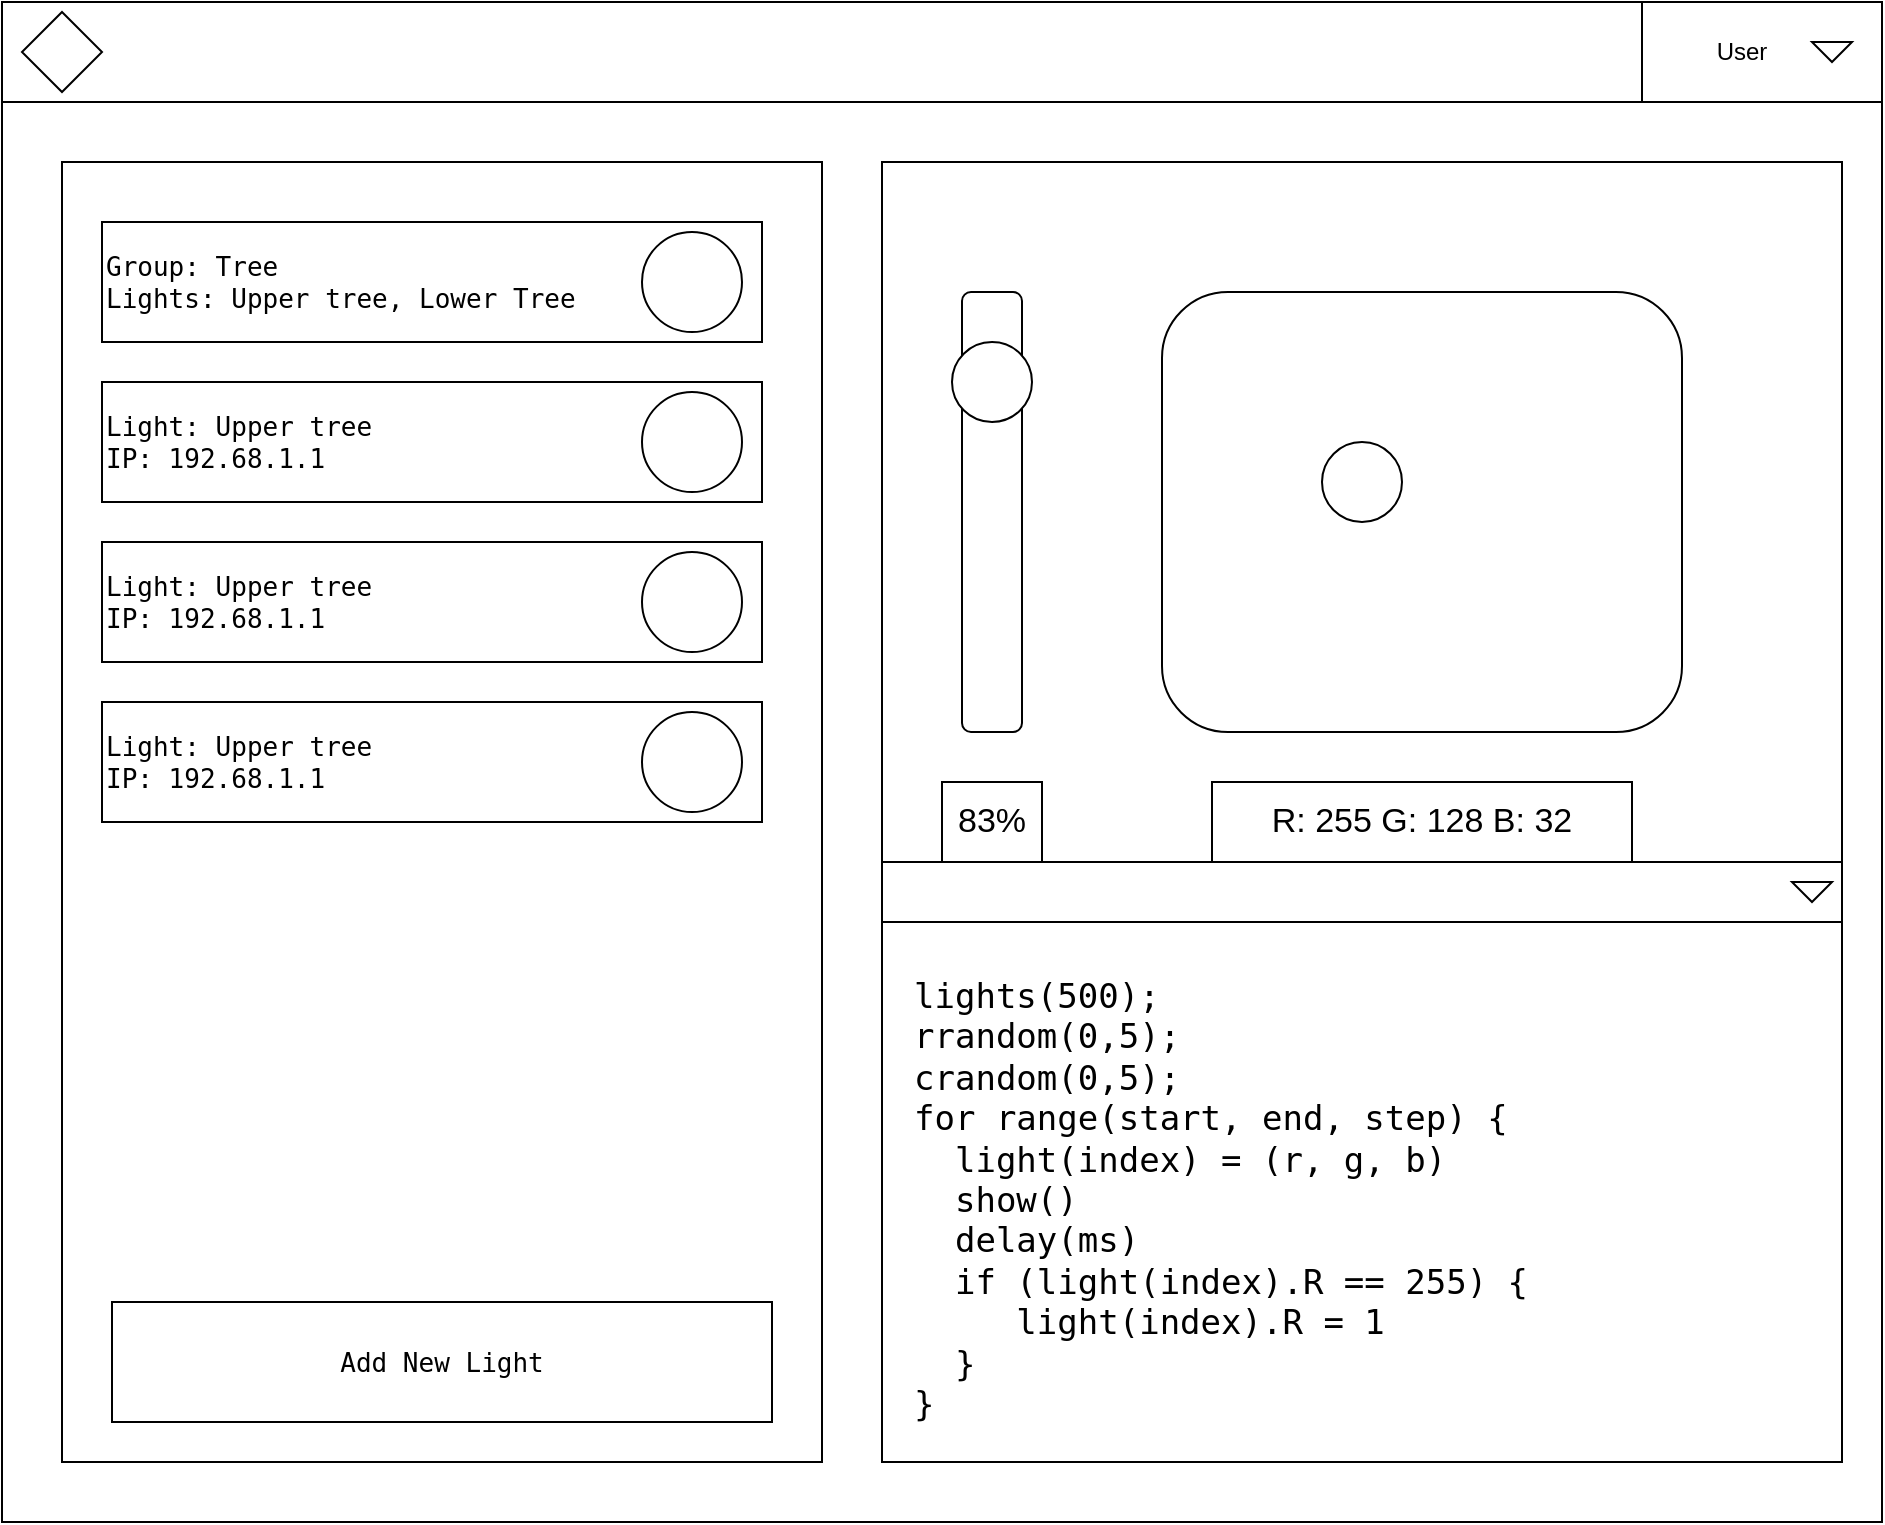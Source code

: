 <mxfile version="17.1.1" type="device" pages="3"><diagram id="Z8mdW01MG-wENITkt_oy" name="Page-1"><mxGraphModel dx="1298" dy="809" grid="1" gridSize="10" guides="1" tooltips="1" connect="1" arrows="1" fold="1" page="1" pageScale="1" pageWidth="850" pageHeight="1100" math="0" shadow="0"><root><mxCell id="0"/><mxCell id="1" parent="0"/><mxCell id="ipHgYjq6JIC_vCtF5LPw-1" value="" style="rounded=0;whiteSpace=wrap;html=1;" parent="1" vertex="1"><mxGeometry x="120" y="40" width="940" height="760" as="geometry"/></mxCell><mxCell id="ipHgYjq6JIC_vCtF5LPw-2" value="" style="rounded=0;whiteSpace=wrap;html=1;" parent="1" vertex="1"><mxGeometry x="120" y="40" width="940" height="50" as="geometry"/></mxCell><mxCell id="ipHgYjq6JIC_vCtF5LPw-3" value="" style="rhombus;whiteSpace=wrap;html=1;" parent="1" vertex="1"><mxGeometry x="130" y="45" width="40" height="40" as="geometry"/></mxCell><mxCell id="ipHgYjq6JIC_vCtF5LPw-7" value="" style="rounded=0;whiteSpace=wrap;html=1;" parent="1" vertex="1"><mxGeometry x="940" y="40" width="120" height="50" as="geometry"/></mxCell><mxCell id="ipHgYjq6JIC_vCtF5LPw-8" value="" style="triangle;whiteSpace=wrap;html=1;rotation=90;" parent="1" vertex="1"><mxGeometry x="1030" y="55" width="10" height="20" as="geometry"/></mxCell><mxCell id="ipHgYjq6JIC_vCtF5LPw-9" value="User" style="text;html=1;strokeColor=none;fillColor=none;align=center;verticalAlign=middle;whiteSpace=wrap;rounded=0;" parent="1" vertex="1"><mxGeometry x="960" y="50" width="60" height="30" as="geometry"/></mxCell><mxCell id="ipHgYjq6JIC_vCtF5LPw-10" value="" style="rounded=0;whiteSpace=wrap;html=1;" parent="1" vertex="1"><mxGeometry x="150" y="120" width="380" height="650" as="geometry"/></mxCell><mxCell id="ipHgYjq6JIC_vCtF5LPw-12" value="" style="rounded=0;whiteSpace=wrap;html=1;" parent="1" vertex="1"><mxGeometry x="560" y="120" width="480" height="350" as="geometry"/></mxCell><mxCell id="ipHgYjq6JIC_vCtF5LPw-13" value="" style="rounded=0;whiteSpace=wrap;html=1;" parent="1" vertex="1"><mxGeometry x="560" y="470" width="480" height="300" as="geometry"/></mxCell><mxCell id="ipHgYjq6JIC_vCtF5LPw-15" value="" style="rounded=0;whiteSpace=wrap;html=1;" parent="1" vertex="1"><mxGeometry x="560" y="470" width="480" height="30" as="geometry"/></mxCell><mxCell id="ipHgYjq6JIC_vCtF5LPw-14" value="" style="triangle;whiteSpace=wrap;html=1;rotation=90;" parent="1" vertex="1"><mxGeometry x="1020" y="475" width="10" height="20" as="geometry"/></mxCell><mxCell id="ipHgYjq6JIC_vCtF5LPw-18" value="" style="rounded=1;whiteSpace=wrap;html=1;" parent="1" vertex="1"><mxGeometry x="700" y="185" width="260" height="220" as="geometry"/></mxCell><mxCell id="ipHgYjq6JIC_vCtF5LPw-19" value="" style="rounded=1;whiteSpace=wrap;html=1;" parent="1" vertex="1"><mxGeometry x="600" y="185" width="30" height="220" as="geometry"/></mxCell><mxCell id="ipHgYjq6JIC_vCtF5LPw-20" value="" style="ellipse;whiteSpace=wrap;html=1;aspect=fixed;" parent="1" vertex="1"><mxGeometry x="595" y="210" width="40" height="40" as="geometry"/></mxCell><mxCell id="ipHgYjq6JIC_vCtF5LPw-21" value="" style="ellipse;whiteSpace=wrap;html=1;aspect=fixed;" parent="1" vertex="1"><mxGeometry x="780" y="260" width="40" height="40" as="geometry"/></mxCell><mxCell id="ipHgYjq6JIC_vCtF5LPw-22" value="&lt;pre style=&quot;font-size: 17px&quot;&gt;lights(500);&lt;br&gt;rrandom(0,5);&lt;br&gt;crandom(0,5);&lt;br&gt;&lt;font style=&quot;font-size: 17px&quot;&gt;&lt;font style=&quot;font-size: 17px&quot;&gt;for range(start, end, step) {&lt;/font&gt;&lt;font style=&quot;font-size: 17px&quot;&gt;&amp;nbsp;&lt;br&gt;&lt;/font&gt;&lt;/font&gt;&amp;nbsp; light(index) = (r, g, b)&lt;br&gt;&amp;nbsp; show()&lt;br&gt;&amp;nbsp; delay(ms)&lt;br&gt;  if (light(index).R == 255) {&lt;br&gt;     light(index).R = 1&lt;br&gt;  }&lt;br&gt;}&lt;/pre&gt;" style="text;html=1;strokeColor=none;fillColor=none;spacing=5;spacingTop=-20;whiteSpace=wrap;overflow=hidden;rounded=0;horizontal=1;" parent="1" vertex="1"><mxGeometry x="571" y="520" width="379" height="240" as="geometry"/></mxCell><mxCell id="ipHgYjq6JIC_vCtF5LPw-23" value="R: 255 G: 128 B: 32" style="rounded=0;whiteSpace=wrap;html=1;fontSize=17;" parent="1" vertex="1"><mxGeometry x="725" y="430" width="210" height="40" as="geometry"/></mxCell><mxCell id="ipHgYjq6JIC_vCtF5LPw-24" value="83%" style="rounded=0;whiteSpace=wrap;html=1;fontSize=17;" parent="1" vertex="1"><mxGeometry x="590" y="430" width="50" height="40" as="geometry"/></mxCell><mxCell id="ipHgYjq6JIC_vCtF5LPw-25" value="&lt;pre style=&quot;font-size: 13px&quot;&gt;Group: Tree&lt;br&gt;Lights: Upper tree, Lower Tree&lt;/pre&gt;" style="rounded=0;whiteSpace=wrap;html=1;fontSize=17;align=left;" parent="1" vertex="1"><mxGeometry x="170" y="150" width="330" height="60" as="geometry"/></mxCell><mxCell id="ipHgYjq6JIC_vCtF5LPw-26" value="" style="ellipse;whiteSpace=wrap;html=1;aspect=fixed;fontSize=13;align=left;" parent="1" vertex="1"><mxGeometry x="440" y="155" width="50" height="50" as="geometry"/></mxCell><mxCell id="ipHgYjq6JIC_vCtF5LPw-27" value="&lt;pre style=&quot;font-size: 13px&quot;&gt;Light: Upper tree&lt;br&gt;IP: 192.68.1.1&lt;/pre&gt;" style="rounded=0;whiteSpace=wrap;html=1;fontSize=17;align=left;" parent="1" vertex="1"><mxGeometry x="170" y="230" width="330" height="60" as="geometry"/></mxCell><mxCell id="ipHgYjq6JIC_vCtF5LPw-28" value="" style="ellipse;whiteSpace=wrap;html=1;aspect=fixed;fontSize=13;align=left;" parent="1" vertex="1"><mxGeometry x="440" y="235" width="50" height="50" as="geometry"/></mxCell><mxCell id="ipHgYjq6JIC_vCtF5LPw-31" value="&lt;pre style=&quot;font-size: 13px&quot;&gt;Light: Upper tree&lt;br&gt;IP: 192.68.1.1&lt;/pre&gt;" style="rounded=0;whiteSpace=wrap;html=1;fontSize=17;align=left;" parent="1" vertex="1"><mxGeometry x="170" y="310" width="330" height="60" as="geometry"/></mxCell><mxCell id="ipHgYjq6JIC_vCtF5LPw-32" value="" style="ellipse;whiteSpace=wrap;html=1;aspect=fixed;fontSize=13;align=left;" parent="1" vertex="1"><mxGeometry x="440" y="315" width="50" height="50" as="geometry"/></mxCell><mxCell id="ipHgYjq6JIC_vCtF5LPw-33" value="&lt;pre style=&quot;font-size: 13px&quot;&gt;Light: Upper tree&lt;br&gt;IP: 192.68.1.1&lt;/pre&gt;" style="rounded=0;whiteSpace=wrap;html=1;fontSize=17;align=left;" parent="1" vertex="1"><mxGeometry x="170" y="390" width="330" height="60" as="geometry"/></mxCell><mxCell id="ipHgYjq6JIC_vCtF5LPw-34" value="" style="ellipse;whiteSpace=wrap;html=1;aspect=fixed;fontSize=13;align=left;" parent="1" vertex="1"><mxGeometry x="440" y="395" width="50" height="50" as="geometry"/></mxCell><mxCell id="ipHgYjq6JIC_vCtF5LPw-35" value="&lt;pre style=&quot;font-size: 13px&quot;&gt;Add New Light&lt;/pre&gt;" style="rounded=0;whiteSpace=wrap;html=1;fontSize=17;align=center;" parent="1" vertex="1"><mxGeometry x="175" y="690" width="330" height="60" as="geometry"/></mxCell></root></mxGraphModel></diagram><diagram id="vzsH3uF5remVNp6McViw" name="Page-2"><mxGraphModel dx="1298" dy="809" grid="1" gridSize="10" guides="1" tooltips="1" connect="1" arrows="1" fold="1" page="1" pageScale="1" pageWidth="850" pageHeight="1100" math="0" shadow="0"><root><mxCell id="COrHR1TpdARoyRI9UpSa-0"/><mxCell id="COrHR1TpdARoyRI9UpSa-1" parent="COrHR1TpdARoyRI9UpSa-0"/><mxCell id="COrHR1TpdARoyRI9UpSa-53" value="Any internet" style="rounded=0;whiteSpace=wrap;html=1;verticalAlign=top;" parent="COrHR1TpdARoyRI9UpSa-1" vertex="1"><mxGeometry x="55" y="375" width="95" height="130" as="geometry"/></mxCell><mxCell id="COrHR1TpdARoyRI9UpSa-52" value="Hub Device's Wifi Network" style="rounded=0;whiteSpace=wrap;html=1;verticalAlign=top;" parent="COrHR1TpdARoyRI9UpSa-1" vertex="1"><mxGeometry x="150" y="375" width="410" height="130" as="geometry"/></mxCell><mxCell id="COrHR1TpdARoyRI9UpSa-3" value="User&lt;br&gt;[Dynamo]" style="shape=cylinder3;whiteSpace=wrap;html=1;boundedLbl=1;backgroundOutline=1;size=15;" parent="COrHR1TpdARoyRI9UpSa-1" vertex="1"><mxGeometry x="450" y="40" width="60" height="80" as="geometry"/></mxCell><mxCell id="COrHR1TpdARoyRI9UpSa-9" style="edgeStyle=orthogonalEdgeStyle;orthogonalLoop=1;jettySize=auto;html=1;entryX=0.5;entryY=0;entryDx=0;entryDy=0;rounded=1;" parent="COrHR1TpdARoyRI9UpSa-1" source="COrHR1TpdARoyRI9UpSa-4" target="COrHR1TpdARoyRI9UpSa-8" edge="1"><mxGeometry relative="1" as="geometry"><Array as="points"><mxPoint x="45" y="220"/></Array></mxGeometry></mxCell><mxCell id="COrHR1TpdARoyRI9UpSa-16" value="TCP" style="edgeLabel;html=1;align=center;verticalAlign=middle;resizable=0;points=[];" parent="COrHR1TpdARoyRI9UpSa-9" vertex="1" connectable="0"><mxGeometry x="-0.05" y="-4" relative="1" as="geometry"><mxPoint x="15" y="4" as="offset"/></mxGeometry></mxCell><mxCell id="COrHR1TpdARoyRI9UpSa-10" style="edgeStyle=orthogonalEdgeStyle;rounded=1;orthogonalLoop=1;jettySize=auto;html=1;exitX=0;exitY=1;exitDx=0;exitDy=0;entryX=0.5;entryY=0;entryDx=0;entryDy=0;" parent="COrHR1TpdARoyRI9UpSa-1" source="COrHR1TpdARoyRI9UpSa-4" target="COrHR1TpdARoyRI9UpSa-5" edge="1"><mxGeometry relative="1" as="geometry"><Array as="points"><mxPoint x="95" y="248"/></Array></mxGeometry></mxCell><mxCell id="COrHR1TpdARoyRI9UpSa-15" value="TCP" style="edgeLabel;html=1;align=center;verticalAlign=middle;resizable=0;points=[];" parent="COrHR1TpdARoyRI9UpSa-10" vertex="1" connectable="0"><mxGeometry x="-0.099" y="3" relative="1" as="geometry"><mxPoint as="offset"/></mxGeometry></mxCell><mxCell id="COrHR1TpdARoyRI9UpSa-11" style="edgeStyle=orthogonalEdgeStyle;orthogonalLoop=1;jettySize=auto;html=1;exitX=1;exitY=1;exitDx=0;exitDy=0;entryX=0.5;entryY=0;entryDx=0;entryDy=0;rounded=1;" parent="COrHR1TpdARoyRI9UpSa-1" source="COrHR1TpdARoyRI9UpSa-4" target="COrHR1TpdARoyRI9UpSa-6" edge="1"><mxGeometry relative="1" as="geometry"/></mxCell><mxCell id="COrHR1TpdARoyRI9UpSa-14" value="TCP" style="edgeLabel;html=1;align=center;verticalAlign=middle;resizable=0;points=[];" parent="COrHR1TpdARoyRI9UpSa-11" vertex="1" connectable="0"><mxGeometry x="-0.501" y="-2" relative="1" as="geometry"><mxPoint x="15" as="offset"/></mxGeometry></mxCell><mxCell id="COrHR1TpdARoyRI9UpSa-12" style="edgeStyle=orthogonalEdgeStyle;rounded=1;orthogonalLoop=1;jettySize=auto;html=1;exitX=1;exitY=0.5;exitDx=0;exitDy=0;entryX=0.5;entryY=0;entryDx=0;entryDy=0;" parent="COrHR1TpdARoyRI9UpSa-1" source="COrHR1TpdARoyRI9UpSa-4" target="COrHR1TpdARoyRI9UpSa-7" edge="1"><mxGeometry relative="1" as="geometry"/></mxCell><mxCell id="COrHR1TpdARoyRI9UpSa-13" value="TCP" style="edgeLabel;html=1;align=center;verticalAlign=middle;resizable=0;points=[];" parent="COrHR1TpdARoyRI9UpSa-12" vertex="1" connectable="0"><mxGeometry x="-0.52" y="-2" relative="1" as="geometry"><mxPoint x="15" y="-2" as="offset"/></mxGeometry></mxCell><mxCell id="COrHR1TpdARoyRI9UpSa-4" value="Hub API&lt;br&gt;[TBD In Home]" style="ellipse;whiteSpace=wrap;html=1;aspect=fixed;" parent="COrHR1TpdARoyRI9UpSa-1" vertex="1"><mxGeometry x="110" y="180" width="80" height="80" as="geometry"/></mxCell><mxCell id="COrHR1TpdARoyRI9UpSa-5" value="L" style="ellipse;whiteSpace=wrap;html=1;aspect=fixed;" parent="COrHR1TpdARoyRI9UpSa-1" vertex="1"><mxGeometry x="80" y="280" width="30" height="30" as="geometry"/></mxCell><mxCell id="COrHR1TpdARoyRI9UpSa-6" value="L" style="ellipse;whiteSpace=wrap;html=1;aspect=fixed;" parent="COrHR1TpdARoyRI9UpSa-1" vertex="1"><mxGeometry x="200" y="280" width="30" height="30" as="geometry"/></mxCell><mxCell id="COrHR1TpdARoyRI9UpSa-7" value="L" style="ellipse;whiteSpace=wrap;html=1;aspect=fixed;" parent="COrHR1TpdARoyRI9UpSa-1" vertex="1"><mxGeometry x="250" y="250" width="30" height="30" as="geometry"/></mxCell><mxCell id="COrHR1TpdARoyRI9UpSa-8" value="L" style="ellipse;whiteSpace=wrap;html=1;aspect=fixed;" parent="COrHR1TpdARoyRI9UpSa-1" vertex="1"><mxGeometry x="30" y="250" width="30" height="30" as="geometry"/></mxCell><mxCell id="COrHR1TpdARoyRI9UpSa-27" style="edgeStyle=orthogonalEdgeStyle;rounded=1;orthogonalLoop=1;jettySize=auto;html=1;exitX=0.5;exitY=1;exitDx=0;exitDy=0;entryX=0.5;entryY=0;entryDx=0;entryDy=0;" parent="COrHR1TpdARoyRI9UpSa-1" source="COrHR1TpdARoyRI9UpSa-20" target="COrHR1TpdARoyRI9UpSa-4" edge="1"><mxGeometry relative="1" as="geometry"/></mxCell><mxCell id="COrHR1TpdARoyRI9UpSa-28" value="HTTPS" style="edgeLabel;html=1;align=center;verticalAlign=middle;resizable=0;points=[];" parent="COrHR1TpdARoyRI9UpSa-27" vertex="1" connectable="0"><mxGeometry x="0.015" relative="1" as="geometry"><mxPoint as="offset"/></mxGeometry></mxCell><mxCell id="COrHR1TpdARoyRI9UpSa-31" style="edgeStyle=orthogonalEdgeStyle;rounded=1;orthogonalLoop=1;jettySize=auto;html=1;exitX=1;exitY=1;exitDx=0;exitDy=0;entryX=0;entryY=0.5;entryDx=0;entryDy=0;entryPerimeter=0;" parent="COrHR1TpdARoyRI9UpSa-1" source="COrHR1TpdARoyRI9UpSa-20" target="COrHR1TpdARoyRI9UpSa-29" edge="1"><mxGeometry relative="1" as="geometry"><mxPoint x="450" y="210" as="targetPoint"/><Array as="points"><mxPoint x="100" y="130"/><mxPoint x="260" y="130"/><mxPoint x="260" y="190"/></Array></mxGeometry></mxCell><mxCell id="COrHR1TpdARoyRI9UpSa-38" value="HTTPS" style="edgeLabel;html=1;align=center;verticalAlign=middle;resizable=0;points=[];" parent="COrHR1TpdARoyRI9UpSa-31" vertex="1" connectable="0"><mxGeometry x="-0.512" relative="1" as="geometry"><mxPoint as="offset"/></mxGeometry></mxCell><mxCell id="COrHR1TpdARoyRI9UpSa-20" value="Client" style="rhombus;whiteSpace=wrap;html=1;" parent="COrHR1TpdARoyRI9UpSa-1" vertex="1"><mxGeometry x="40" y="40" width="80" height="80" as="geometry"/></mxCell><mxCell id="COrHR1TpdARoyRI9UpSa-24" style="edgeStyle=orthogonalEdgeStyle;rounded=1;orthogonalLoop=1;jettySize=auto;html=1;exitX=1;exitY=0.5;exitDx=0;exitDy=0;entryX=0;entryY=0.5;entryDx=0;entryDy=0;entryPerimeter=0;" parent="COrHR1TpdARoyRI9UpSa-1" source="COrHR1TpdARoyRI9UpSa-23" target="COrHR1TpdARoyRI9UpSa-3" edge="1"><mxGeometry relative="1" as="geometry"/></mxCell><mxCell id="COrHR1TpdARoyRI9UpSa-23" value="User API&lt;br&gt;[API Gateway/Lambda]" style="rounded=0;whiteSpace=wrap;html=1;" parent="COrHR1TpdARoyRI9UpSa-1" vertex="1"><mxGeometry x="240" y="50" width="130" height="60" as="geometry"/></mxCell><mxCell id="COrHR1TpdARoyRI9UpSa-29" value="UI [S3]" style="shape=cylinder3;whiteSpace=wrap;html=1;boundedLbl=1;backgroundOutline=1;size=15;" parent="COrHR1TpdARoyRI9UpSa-1" vertex="1"><mxGeometry x="395" y="150" width="60" height="80" as="geometry"/></mxCell><mxCell id="COrHR1TpdARoyRI9UpSa-33" style="edgeStyle=orthogonalEdgeStyle;rounded=1;orthogonalLoop=1;jettySize=auto;html=1;exitX=1;exitY=0.5;exitDx=0;exitDy=0;entryX=0;entryY=0.5;entryDx=0;entryDy=0;" parent="COrHR1TpdARoyRI9UpSa-1" source="COrHR1TpdARoyRI9UpSa-20" target="COrHR1TpdARoyRI9UpSa-23" edge="1"><mxGeometry relative="1" as="geometry"><Array as="points"><mxPoint x="210" y="80"/><mxPoint x="210" y="80"/></Array></mxGeometry></mxCell><mxCell id="COrHR1TpdARoyRI9UpSa-39" value="HTTPS" style="edgeLabel;html=1;align=center;verticalAlign=middle;resizable=0;points=[];" parent="COrHR1TpdARoyRI9UpSa-33" vertex="1" connectable="0"><mxGeometry x="-0.427" y="1" relative="1" as="geometry"><mxPoint x="16" y="1" as="offset"/></mxGeometry></mxCell><mxCell id="COrHR1TpdARoyRI9UpSa-46" style="edgeStyle=orthogonalEdgeStyle;rounded=1;orthogonalLoop=1;jettySize=auto;html=1;exitX=1;exitY=0.5;exitDx=0;exitDy=0;entryX=0;entryY=0.5;entryDx=0;entryDy=0;entryPerimeter=0;" parent="COrHR1TpdARoyRI9UpSa-1" source="COrHR1TpdARoyRI9UpSa-43" target="COrHR1TpdARoyRI9UpSa-45" edge="1"><mxGeometry relative="1" as="geometry"/></mxCell><mxCell id="COrHR1TpdARoyRI9UpSa-54" value="User provided&lt;br&gt;Router Creds" style="edgeLabel;html=1;align=center;verticalAlign=middle;resizable=0;points=[];" parent="COrHR1TpdARoyRI9UpSa-46" vertex="1" connectable="0"><mxGeometry x="-0.025" y="1" relative="1" as="geometry"><mxPoint as="offset"/></mxGeometry></mxCell><mxCell id="COrHR1TpdARoyRI9UpSa-43" value="Hub Device&lt;br&gt;(Access Point Mode)" style="rounded=0;whiteSpace=wrap;html=1;" parent="COrHR1TpdARoyRI9UpSa-1" vertex="1"><mxGeometry x="240" y="410" width="120" height="60" as="geometry"/></mxCell><mxCell id="COrHR1TpdARoyRI9UpSa-45" value="In Home Router" style="shape=cylinder3;whiteSpace=wrap;html=1;boundedLbl=1;backgroundOutline=1;size=15;" parent="COrHR1TpdARoyRI9UpSa-1" vertex="1"><mxGeometry x="480" y="400" width="60" height="80" as="geometry"/></mxCell><mxCell id="COrHR1TpdARoyRI9UpSa-49" style="edgeStyle=orthogonalEdgeStyle;rounded=1;orthogonalLoop=1;jettySize=auto;html=1;exitX=1;exitY=0.5;exitDx=0;exitDy=0;entryX=0;entryY=0.5;entryDx=0;entryDy=0;" parent="COrHR1TpdARoyRI9UpSa-1" source="COrHR1TpdARoyRI9UpSa-48" target="COrHR1TpdARoyRI9UpSa-43" edge="1"><mxGeometry relative="1" as="geometry"/></mxCell><mxCell id="COrHR1TpdARoyRI9UpSa-51" value="Static IP" style="edgeLabel;html=1;align=center;verticalAlign=middle;resizable=0;points=[];" parent="COrHR1TpdARoyRI9UpSa-49" vertex="1" connectable="0"><mxGeometry x="-0.36" y="-1" relative="1" as="geometry"><mxPoint x="11" y="-1" as="offset"/></mxGeometry></mxCell><mxCell id="COrHR1TpdARoyRI9UpSa-48" value="Web Page" style="rhombus;whiteSpace=wrap;html=1;" parent="COrHR1TpdARoyRI9UpSa-1" vertex="1"><mxGeometry x="70" y="400" width="80" height="80" as="geometry"/></mxCell><mxCell id="sgPnpFHnFmlQI4msEgAG-10" style="edgeStyle=orthogonalEdgeStyle;rounded=0;orthogonalLoop=1;jettySize=auto;html=1;exitX=1;exitY=0.5;exitDx=0;exitDy=0;entryX=0;entryY=0.143;entryDx=0;entryDy=0;entryPerimeter=0;" parent="COrHR1TpdARoyRI9UpSa-1" edge="1"><mxGeometry relative="1" as="geometry"><mxPoint x="130" y="570" as="sourcePoint"/><mxPoint x="325" y="570.03" as="targetPoint"/></mxGeometry></mxCell><mxCell id="sgPnpFHnFmlQI4msEgAG-12" value="What's my IP" style="edgeLabel;html=1;align=center;verticalAlign=middle;resizable=0;points=[];" parent="sgPnpFHnFmlQI4msEgAG-10" vertex="1" connectable="0"><mxGeometry x="0.2" y="2" relative="1" as="geometry"><mxPoint x="-17" y="2" as="offset"/></mxGeometry></mxCell><mxCell id="sgPnpFHnFmlQI4msEgAG-8" value="New Light" style="rounded=0;whiteSpace=wrap;html=1;" parent="COrHR1TpdARoyRI9UpSa-1" vertex="1"><mxGeometry x="90" y="530" width="70" height="280" as="geometry"/></mxCell><mxCell id="sgPnpFHnFmlQI4msEgAG-13" value="hub" style="rounded=0;whiteSpace=wrap;html=1;" parent="COrHR1TpdARoyRI9UpSa-1" vertex="1"><mxGeometry x="325" y="530" width="70" height="280" as="geometry"/></mxCell><mxCell id="sgPnpFHnFmlQI4msEgAG-14" value="" style="endArrow=classic;html=1;rounded=0;entryX=1.043;entryY=0.305;entryDx=0;entryDy=0;exitX=0;exitY=0.25;exitDx=0;exitDy=0;entryPerimeter=0;" parent="COrHR1TpdARoyRI9UpSa-1" source="sgPnpFHnFmlQI4msEgAG-13" target="sgPnpFHnFmlQI4msEgAG-8" edge="1"><mxGeometry width="50" height="50" relative="1" as="geometry"><mxPoint x="450" y="400" as="sourcePoint"/><mxPoint x="400" y="450" as="targetPoint"/></mxGeometry></mxCell><mxCell id="sgPnpFHnFmlQI4msEgAG-15" value="IP" style="edgeLabel;html=1;align=center;verticalAlign=middle;resizable=0;points=[];" parent="sgPnpFHnFmlQI4msEgAG-14" vertex="1" connectable="0"><mxGeometry x="-0.179" y="-2" relative="1" as="geometry"><mxPoint x="-16" y="6" as="offset"/></mxGeometry></mxCell><mxCell id="sgPnpFHnFmlQI4msEgAG-16" value="" style="endArrow=classic;html=1;rounded=0;" parent="COrHR1TpdARoyRI9UpSa-1" edge="1"><mxGeometry width="50" height="50" relative="1" as="geometry"><mxPoint x="160" y="665" as="sourcePoint"/><mxPoint x="320" y="655" as="targetPoint"/></mxGeometry></mxCell><mxCell id="sgPnpFHnFmlQI4msEgAG-17" value="Register Device: DeviceID and Key" style="edgeLabel;html=1;align=center;verticalAlign=middle;resizable=0;points=[];" parent="sgPnpFHnFmlQI4msEgAG-16" vertex="1" connectable="0"><mxGeometry x="0.032" relative="1" as="geometry"><mxPoint x="-3" y="-15" as="offset"/></mxGeometry></mxCell><mxCell id="sgPnpFHnFmlQI4msEgAG-21" value="API" style="rounded=0;whiteSpace=wrap;html=1;" parent="COrHR1TpdARoyRI9UpSa-1" vertex="1"><mxGeometry x="560" y="520" width="70" height="280" as="geometry"/></mxCell><mxCell id="sgPnpFHnFmlQI4msEgAG-30" value="Light" style="rounded=0;whiteSpace=wrap;html=1;" parent="COrHR1TpdARoyRI9UpSa-1" vertex="1"><mxGeometry x="90" y="840" width="70" height="80" as="geometry"/></mxCell><mxCell id="bcROvt9ajSGTTTrwxW5x-3" style="edgeStyle=orthogonalEdgeStyle;rounded=0;orthogonalLoop=1;jettySize=auto;html=1;exitX=0;exitY=0.75;exitDx=0;exitDy=0;" parent="COrHR1TpdARoyRI9UpSa-1" source="sgPnpFHnFmlQI4msEgAG-31" edge="1"><mxGeometry relative="1" as="geometry"><mxPoint x="160" y="1060" as="targetPoint"/><Array as="points"><mxPoint x="325" y="1060"/><mxPoint x="160" y="1060"/></Array></mxGeometry></mxCell><mxCell id="bcROvt9ajSGTTTrwxW5x-4" value="Update" style="edgeLabel;html=1;align=center;verticalAlign=middle;resizable=0;points=[];" parent="bcROvt9ajSGTTTrwxW5x-3" vertex="1" connectable="0"><mxGeometry x="0.07" y="1" relative="1" as="geometry"><mxPoint as="offset"/></mxGeometry></mxCell><mxCell id="sgPnpFHnFmlQI4msEgAG-31" value="hub" style="rounded=0;whiteSpace=wrap;html=1;" parent="COrHR1TpdARoyRI9UpSa-1" vertex="1"><mxGeometry x="325" y="840" width="70" height="280" as="geometry"/></mxCell><mxCell id="bcROvt9ajSGTTTrwxW5x-11" style="edgeStyle=orthogonalEdgeStyle;rounded=0;orthogonalLoop=1;jettySize=auto;html=1;exitX=1;exitY=0.5;exitDx=0;exitDy=0;entryX=0;entryY=0.5;entryDx=0;entryDy=0;entryPerimeter=0;" parent="COrHR1TpdARoyRI9UpSa-1" source="sgPnpFHnFmlQI4msEgAG-36" target="bcROvt9ajSGTTTrwxW5x-10" edge="1"><mxGeometry relative="1" as="geometry"/></mxCell><mxCell id="sgPnpFHnFmlQI4msEgAG-36" value="Cloud&lt;br&gt;API" style="rounded=0;whiteSpace=wrap;html=1;" parent="COrHR1TpdARoyRI9UpSa-1" vertex="1"><mxGeometry x="570" y="830" width="70" height="280" as="geometry"/></mxCell><mxCell id="sgPnpFHnFmlQI4msEgAG-39" value="Any Updates" style="endArrow=classic;html=1;rounded=0;entryX=0;entryY=0.25;entryDx=0;entryDy=0;" parent="COrHR1TpdARoyRI9UpSa-1" target="sgPnpFHnFmlQI4msEgAG-36" edge="1"><mxGeometry width="50" height="50" relative="1" as="geometry"><mxPoint x="395" y="900" as="sourcePoint"/><mxPoint x="445" y="850" as="targetPoint"/></mxGeometry></mxCell><mxCell id="sgPnpFHnFmlQI4msEgAG-40" value="Update" style="endArrow=classic;html=1;rounded=0;entryX=0;entryY=0.25;entryDx=0;entryDy=0;" parent="COrHR1TpdARoyRI9UpSa-1" edge="1"><mxGeometry width="50" height="50" relative="1" as="geometry"><mxPoint x="560" y="940" as="sourcePoint"/><mxPoint x="395" y="940" as="targetPoint"/></mxGeometry></mxCell><mxCell id="sgPnpFHnFmlQI4msEgAG-41" value="Light" style="rounded=0;whiteSpace=wrap;html=1;" parent="COrHR1TpdARoyRI9UpSa-1" vertex="1"><mxGeometry x="90" y="950" width="70" height="80" as="geometry"/></mxCell><mxCell id="bcROvt9ajSGTTTrwxW5x-5" style="edgeStyle=orthogonalEdgeStyle;rounded=0;orthogonalLoop=1;jettySize=auto;html=1;exitX=1;exitY=0.5;exitDx=0;exitDy=0;entryX=0;entryY=0.846;entryDx=0;entryDy=0;entryPerimeter=0;" parent="COrHR1TpdARoyRI9UpSa-1" source="sgPnpFHnFmlQI4msEgAG-42" target="sgPnpFHnFmlQI4msEgAG-31" edge="1"><mxGeometry relative="1" as="geometry"><mxPoint x="320" y="1090" as="targetPoint"/><Array as="points"><mxPoint x="160" y="1080"/><mxPoint x="320" y="1080"/><mxPoint x="320" y="1077"/></Array></mxGeometry></mxCell><mxCell id="bcROvt9ajSGTTTrwxW5x-6" value="Not Found" style="edgeLabel;html=1;align=center;verticalAlign=middle;resizable=0;points=[];" parent="bcROvt9ajSGTTTrwxW5x-5" vertex="1" connectable="0"><mxGeometry x="0.263" y="1" relative="1" as="geometry"><mxPoint x="-21" y="1" as="offset"/></mxGeometry></mxCell><mxCell id="sgPnpFHnFmlQI4msEgAG-42" value="Light" style="rounded=0;whiteSpace=wrap;html=1;" parent="COrHR1TpdARoyRI9UpSa-1" vertex="1"><mxGeometry x="90" y="1050" width="70" height="80" as="geometry"/></mxCell><mxCell id="sgPnpFHnFmlQI4msEgAG-43" value="Update" style="endArrow=classic;html=1;rounded=0;entryX=0;entryY=0.25;entryDx=0;entryDy=0;" parent="COrHR1TpdARoyRI9UpSa-1" edge="1"><mxGeometry width="50" height="50" relative="1" as="geometry"><mxPoint x="325" y="1000" as="sourcePoint"/><mxPoint x="160" y="1000" as="targetPoint"/></mxGeometry></mxCell><mxCell id="sgPnpFHnFmlQI4msEgAG-44" value="Device Data:&lt;br&gt;&lt;br&gt;DeviceValidation&lt;br&gt;HubKey -&amp;gt;&lt;br&gt;&amp;nbsp; &amp;nbsp; HubPassword&lt;br&gt;&amp;nbsp; &amp;nbsp;&amp;nbsp;&lt;br&gt;DeviceLightMapping&lt;br&gt;HubKey -&amp;gt;&lt;br&gt;&amp;nbsp; &amp;nbsp;[]LightKey&lt;br&gt;" style="rounded=0;whiteSpace=wrap;html=1;align=left;verticalAlign=top;" parent="COrHR1TpdARoyRI9UpSa-1" vertex="1"><mxGeometry x="930" y="800" width="120" height="140" as="geometry"/></mxCell><mxCell id="bcROvt9ajSGTTTrwxW5x-0" value="[{&lt;br&gt;&lt;span style=&quot;white-space: pre&quot;&gt;&#9;&lt;/span&gt;LightName &lt;br&gt;&lt;span style=&quot;white-space: pre&quot;&gt;&#9;&lt;/span&gt;LightIP&lt;br&gt;&amp;nbsp; &lt;span style=&quot;white-space: pre&quot;&gt;&#9;&lt;/span&gt;Offline&lt;br&gt;}]" style="rounded=0;whiteSpace=wrap;html=1;align=left;verticalAlign=top;" parent="COrHR1TpdARoyRI9UpSa-1" vertex="1"><mxGeometry x="275" y="1140" width="120" height="90" as="geometry"/></mxCell><mxCell id="bcROvt9ajSGTTTrwxW5x-1" value="Light Data:&lt;br&gt;&lt;br&gt;LightKey-&amp;gt;&lt;br&gt;&amp;nbsp; &amp;nbsp;Status&lt;br&gt;&amp;nbsp; &amp;nbsp;PatternID&lt;br&gt;&amp;nbsp; &amp;nbsp;&lt;br&gt;&amp;nbsp; &amp;nbsp;" style="rounded=0;whiteSpace=wrap;html=1;align=left;verticalAlign=top;" parent="COrHR1TpdARoyRI9UpSa-1" vertex="1"><mxGeometry x="930" y="980" width="120" height="90" as="geometry"/></mxCell><mxCell id="bcROvt9ajSGTTTrwxW5x-2" value="{&lt;br&gt;&lt;span style=&quot;white-space: pre&quot;&gt;&#9;&lt;/span&gt;HubKey: &quot;&quot;,&lt;br&gt;&lt;span style=&quot;white-space: pre&quot;&gt;&#9;&lt;/span&gt;HubPassword: &quot;&quot;,&lt;br&gt;&lt;span style=&quot;white-space: pre&quot;&gt;&#9;&lt;/span&gt;Lights: [&lt;br&gt;&lt;span style=&quot;white-space: pre&quot;&gt;&#9;&lt;/span&gt;&lt;span style=&quot;white-space: pre&quot;&gt;&#9;&lt;/span&gt;{&lt;br&gt;&lt;span style=&quot;white-space: pre&quot;&gt;&#9;&lt;/span&gt;&lt;span style=&quot;white-space: pre&quot;&gt;&#9;&lt;/span&gt;&lt;span style=&quot;white-space: pre&quot;&gt;&#9;&lt;/span&gt;&quot;LightKey&quot;&lt;br&gt;&lt;span style=&quot;white-space: pre&quot;&gt;&#9;&lt;/span&gt;&lt;span style=&quot;white-space: pre&quot;&gt;&#9;&lt;/span&gt;&lt;span style=&quot;white-space: pre&quot;&gt;&#9;&lt;/span&gt;&quot;Status&quot;&lt;br&gt;&lt;span style=&quot;white-space: pre&quot;&gt;&#9;&lt;/span&gt;&lt;span style=&quot;white-space: pre&quot;&gt;&#9;&lt;/span&gt;}&lt;br&gt;&lt;span style=&quot;white-space: pre&quot;&gt;&#9;&lt;/span&gt;]&lt;br&gt;}&lt;br&gt;&lt;br&gt;Response: &lt;br&gt;&lt;br&gt;{&lt;br&gt;&lt;span style=&quot;white-space: pre&quot;&gt;&lt;span style=&quot;white-space: pre&quot;&gt;&#9;&lt;/span&gt;&#9;&lt;/span&gt;&lt;br&gt;}" style="rounded=0;whiteSpace=wrap;html=1;align=left;verticalAlign=top;" parent="COrHR1TpdARoyRI9UpSa-1" vertex="1"><mxGeometry x="408.75" y="975" width="151.25" height="315" as="geometry"/></mxCell><mxCell id="bcROvt9ajSGTTTrwxW5x-8" value="User Data:&lt;br&gt;&lt;br&gt;UserID -&amp;gt;&lt;br&gt;&amp;nbsp; &amp;nbsp; []HubKey&lt;br&gt;&amp;nbsp; &amp;nbsp; Password&lt;br&gt;&amp;nbsp; &amp;nbsp; Email&lt;br&gt;&amp;nbsp; &amp;nbsp; &amp;nbsp; &amp;nbsp;" style="rounded=0;whiteSpace=wrap;html=1;align=left;verticalAlign=top;" parent="COrHR1TpdARoyRI9UpSa-1" vertex="1"><mxGeometry x="930" y="1100" width="120" height="110" as="geometry"/></mxCell><mxCell id="bcROvt9ajSGTTTrwxW5x-10" value="" style="shape=cylinder3;whiteSpace=wrap;html=1;boundedLbl=1;backgroundOutline=1;size=15;" parent="COrHR1TpdARoyRI9UpSa-1" vertex="1"><mxGeometry x="830" y="930" width="60" height="80" as="geometry"/></mxCell><mxCell id="bcROvt9ajSGTTTrwxW5x-12" value="Pattern Data:&lt;br&gt;&lt;br&gt;PaternKey -&amp;gt;&lt;br&gt;&amp;nbsp; &amp;nbsp;&amp;nbsp;" style="rounded=0;whiteSpace=wrap;html=1;align=left;verticalAlign=top;" parent="COrHR1TpdARoyRI9UpSa-1" vertex="1"><mxGeometry x="930" y="1230" width="120" height="110" as="geometry"/></mxCell></root></mxGraphModel></diagram><diagram id="COiuVUTWlAAJfrLCbqRL" name="Page-3"><mxGraphModel dx="1298" dy="809" grid="1" gridSize="10" guides="1" tooltips="1" connect="1" arrows="1" fold="1" page="1" pageScale="1" pageWidth="850" pageHeight="1100" math="0" shadow="0"><root><mxCell id="2CkAXuzDQKFLrDmMIjzZ-0"/><mxCell id="2CkAXuzDQKFLrDmMIjzZ-1" parent="2CkAXuzDQKFLrDmMIjzZ-0"/></root></mxGraphModel></diagram></mxfile>